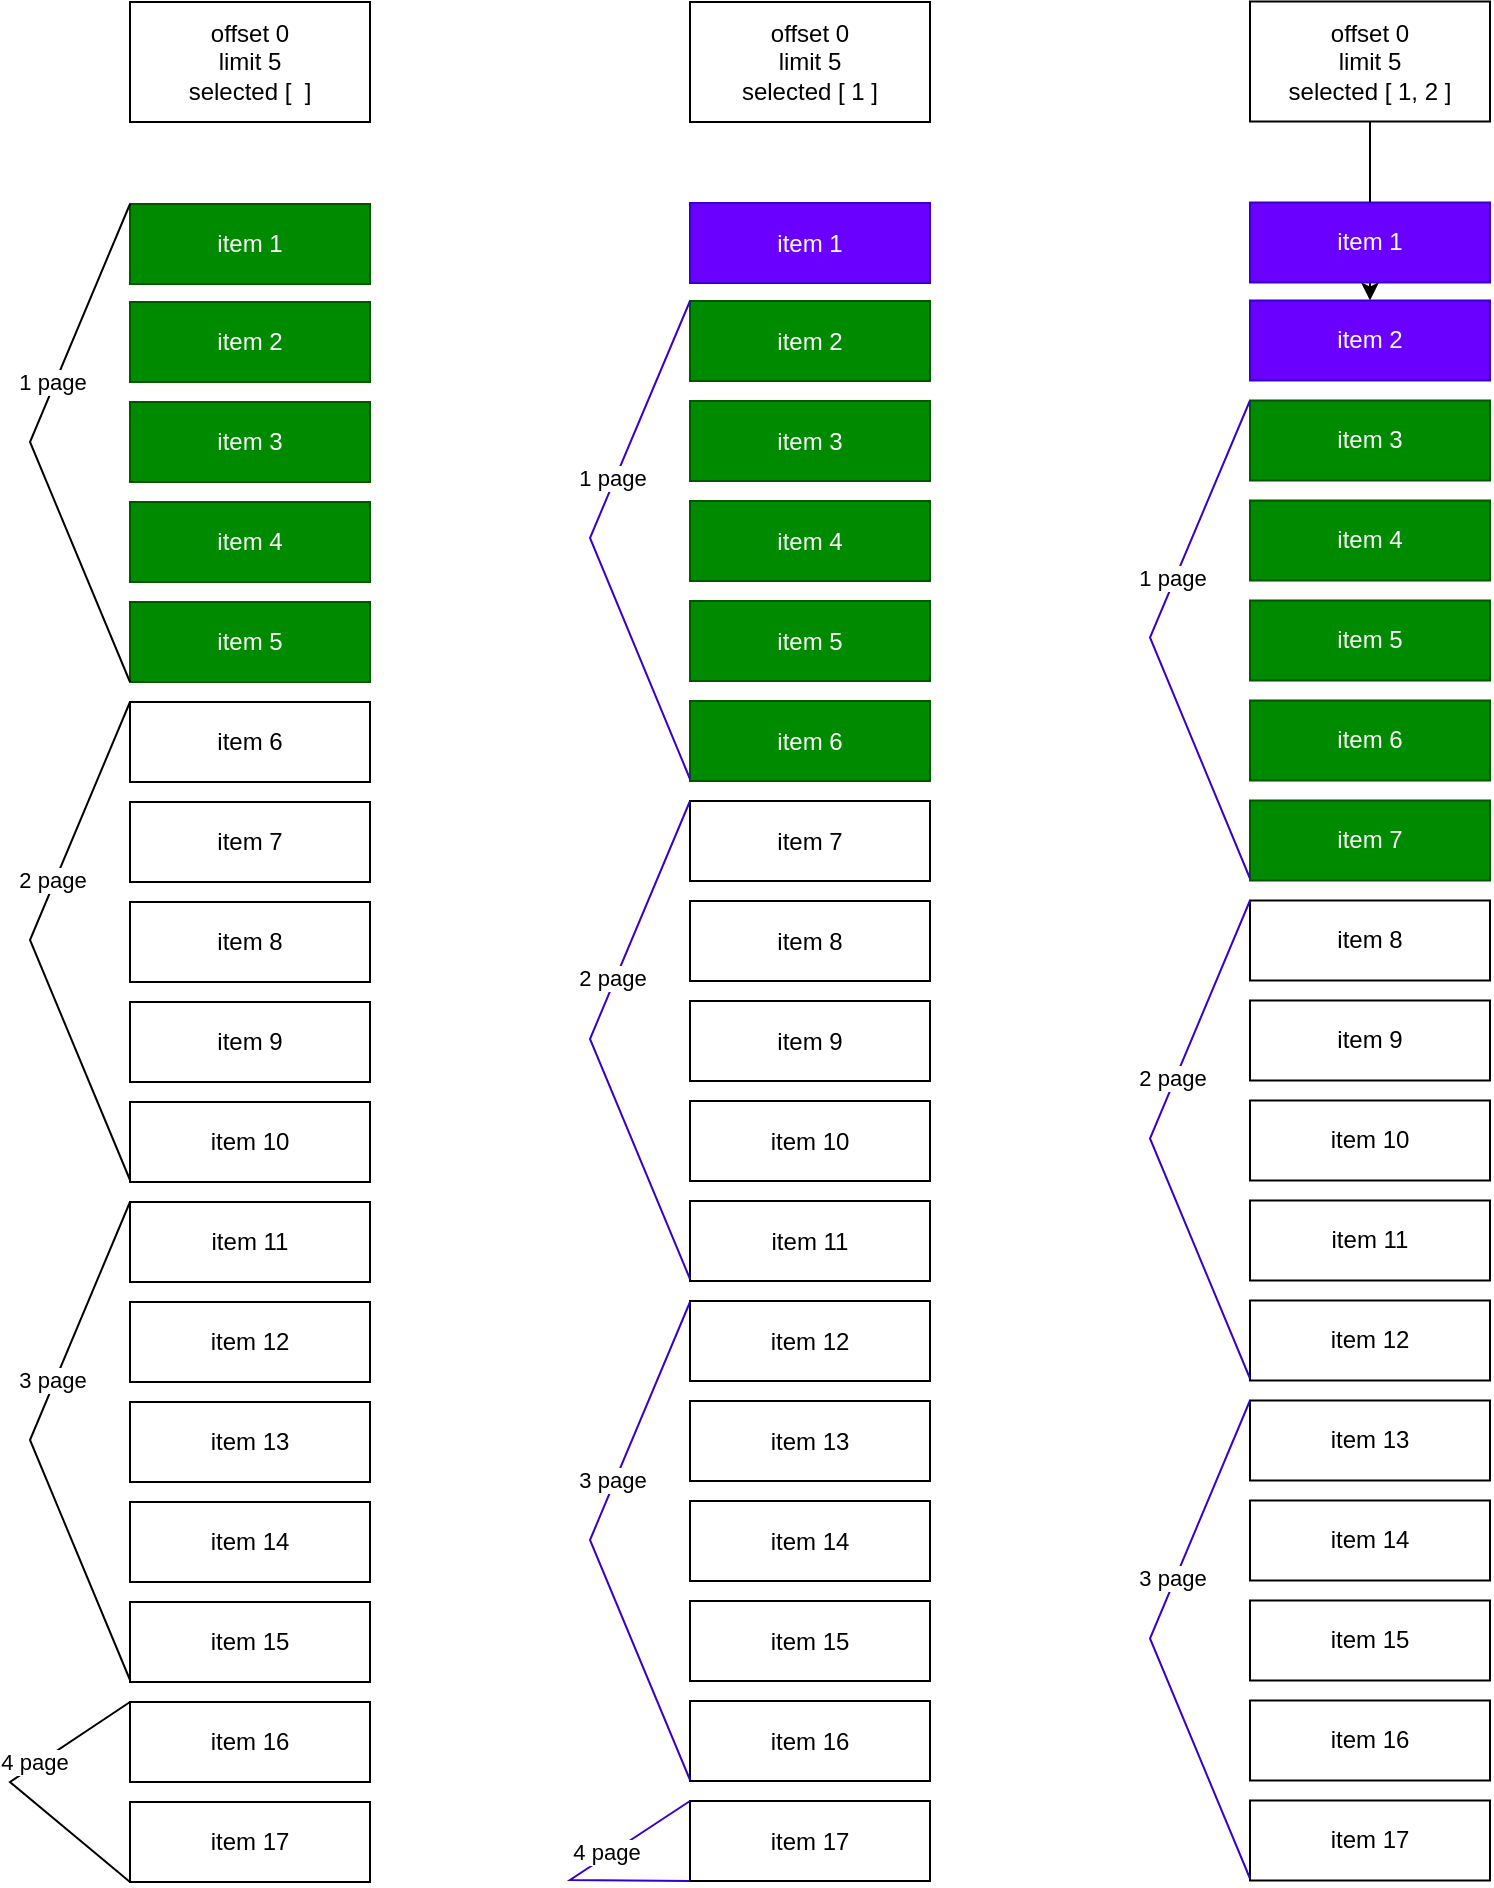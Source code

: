 <mxfile version="21.3.6" type="github">
  <diagram name="Страница 1" id="62127BnPsHwzciFZ_1Po">
    <mxGraphModel dx="1238" dy="1853" grid="1" gridSize="10" guides="1" tooltips="1" connect="1" arrows="1" fold="1" page="1" pageScale="1" pageWidth="827" pageHeight="1169" math="0" shadow="0">
      <root>
        <mxCell id="0" />
        <mxCell id="1" parent="0" />
        <mxCell id="5GAbooudRVSwDortp3kw-1" value="item 1" style="rounded=0;whiteSpace=wrap;html=1;fillColor=#008a00;fontColor=#ffffff;strokeColor=#005700;" vertex="1" parent="1">
          <mxGeometry x="80" y="41" width="120" height="40" as="geometry" />
        </mxCell>
        <mxCell id="5GAbooudRVSwDortp3kw-2" value="item 2" style="rounded=0;whiteSpace=wrap;html=1;fillColor=#008a00;fontColor=#ffffff;strokeColor=#005700;" vertex="1" parent="1">
          <mxGeometry x="80" y="90" width="120" height="40" as="geometry" />
        </mxCell>
        <mxCell id="5GAbooudRVSwDortp3kw-3" value="item 5" style="rounded=0;whiteSpace=wrap;html=1;fillColor=#008a00;fontColor=#ffffff;strokeColor=#005700;" vertex="1" parent="1">
          <mxGeometry x="80" y="240" width="120" height="40" as="geometry" />
        </mxCell>
        <mxCell id="5GAbooudRVSwDortp3kw-4" value="item 3" style="rounded=0;whiteSpace=wrap;html=1;fillColor=#008a00;fontColor=#ffffff;strokeColor=#005700;" vertex="1" parent="1">
          <mxGeometry x="80" y="140" width="120" height="40" as="geometry" />
        </mxCell>
        <mxCell id="5GAbooudRVSwDortp3kw-5" value="item 4" style="rounded=0;whiteSpace=wrap;html=1;fillColor=#008a00;fontColor=#ffffff;strokeColor=#005700;" vertex="1" parent="1">
          <mxGeometry x="80" y="190" width="120" height="40" as="geometry" />
        </mxCell>
        <mxCell id="5GAbooudRVSwDortp3kw-6" value="item 6" style="rounded=0;whiteSpace=wrap;html=1;" vertex="1" parent="1">
          <mxGeometry x="80" y="290" width="120" height="40" as="geometry" />
        </mxCell>
        <mxCell id="5GAbooudRVSwDortp3kw-9" value="item 7" style="rounded=0;whiteSpace=wrap;html=1;" vertex="1" parent="1">
          <mxGeometry x="80" y="340" width="120" height="40" as="geometry" />
        </mxCell>
        <mxCell id="5GAbooudRVSwDortp3kw-10" value="item 8" style="rounded=0;whiteSpace=wrap;html=1;" vertex="1" parent="1">
          <mxGeometry x="80" y="390" width="120" height="40" as="geometry" />
        </mxCell>
        <mxCell id="5GAbooudRVSwDortp3kw-11" value="item 9" style="rounded=0;whiteSpace=wrap;html=1;" vertex="1" parent="1">
          <mxGeometry x="80" y="440" width="120" height="40" as="geometry" />
        </mxCell>
        <mxCell id="5GAbooudRVSwDortp3kw-12" value="item 10" style="rounded=0;whiteSpace=wrap;html=1;" vertex="1" parent="1">
          <mxGeometry x="80" y="490" width="120" height="40" as="geometry" />
        </mxCell>
        <mxCell id="5GAbooudRVSwDortp3kw-13" value="item 11" style="rounded=0;whiteSpace=wrap;html=1;" vertex="1" parent="1">
          <mxGeometry x="80" y="540" width="120" height="40" as="geometry" />
        </mxCell>
        <mxCell id="5GAbooudRVSwDortp3kw-15" value="item 12" style="rounded=0;whiteSpace=wrap;html=1;" vertex="1" parent="1">
          <mxGeometry x="80" y="590" width="120" height="40" as="geometry" />
        </mxCell>
        <mxCell id="5GAbooudRVSwDortp3kw-16" value="item 14" style="rounded=0;whiteSpace=wrap;html=1;" vertex="1" parent="1">
          <mxGeometry x="80" y="690" width="120" height="40" as="geometry" />
        </mxCell>
        <mxCell id="5GAbooudRVSwDortp3kw-17" value="item 13" style="rounded=0;whiteSpace=wrap;html=1;" vertex="1" parent="1">
          <mxGeometry x="80" y="640" width="120" height="40" as="geometry" />
        </mxCell>
        <mxCell id="5GAbooudRVSwDortp3kw-18" value="item 15" style="rounded=0;whiteSpace=wrap;html=1;" vertex="1" parent="1">
          <mxGeometry x="80" y="740" width="120" height="40" as="geometry" />
        </mxCell>
        <mxCell id="5GAbooudRVSwDortp3kw-19" value="item 16" style="rounded=0;whiteSpace=wrap;html=1;" vertex="1" parent="1">
          <mxGeometry x="80" y="790" width="120" height="40" as="geometry" />
        </mxCell>
        <mxCell id="5GAbooudRVSwDortp3kw-20" value="item 17" style="rounded=0;whiteSpace=wrap;html=1;" vertex="1" parent="1">
          <mxGeometry x="80" y="840" width="120" height="40" as="geometry" />
        </mxCell>
        <mxCell id="5GAbooudRVSwDortp3kw-21" value="" style="endArrow=none;html=1;rounded=0;exitX=0;exitY=1;exitDx=0;exitDy=0;entryX=0;entryY=0;entryDx=0;entryDy=0;" edge="1" parent="1" source="5GAbooudRVSwDortp3kw-3" target="5GAbooudRVSwDortp3kw-1">
          <mxGeometry width="50" height="50" relative="1" as="geometry">
            <mxPoint x="40" y="280" as="sourcePoint" />
            <mxPoint x="40" y="40" as="targetPoint" />
            <Array as="points">
              <mxPoint x="30" y="160" />
            </Array>
          </mxGeometry>
        </mxCell>
        <mxCell id="5GAbooudRVSwDortp3kw-22" value="1 page" style="edgeLabel;html=1;align=center;verticalAlign=middle;resizable=0;points=[];" vertex="1" connectable="0" parent="5GAbooudRVSwDortp3kw-21">
          <mxGeometry x="0.25" y="2" relative="1" as="geometry">
            <mxPoint as="offset" />
          </mxGeometry>
        </mxCell>
        <mxCell id="5GAbooudRVSwDortp3kw-23" value="" style="endArrow=none;html=1;rounded=0;exitX=0;exitY=1;exitDx=0;exitDy=0;entryX=0;entryY=0;entryDx=0;entryDy=0;" edge="1" parent="1">
          <mxGeometry width="50" height="50" relative="1" as="geometry">
            <mxPoint x="80" y="529" as="sourcePoint" />
            <mxPoint x="80" y="290" as="targetPoint" />
            <Array as="points">
              <mxPoint x="30" y="409" />
            </Array>
          </mxGeometry>
        </mxCell>
        <mxCell id="5GAbooudRVSwDortp3kw-24" value="2 page" style="edgeLabel;html=1;align=center;verticalAlign=middle;resizable=0;points=[];" vertex="1" connectable="0" parent="5GAbooudRVSwDortp3kw-23">
          <mxGeometry x="0.25" y="2" relative="1" as="geometry">
            <mxPoint as="offset" />
          </mxGeometry>
        </mxCell>
        <mxCell id="5GAbooudRVSwDortp3kw-25" value="" style="endArrow=none;html=1;rounded=0;exitX=0;exitY=1;exitDx=0;exitDy=0;entryX=0;entryY=0;entryDx=0;entryDy=0;" edge="1" parent="1">
          <mxGeometry width="50" height="50" relative="1" as="geometry">
            <mxPoint x="80" y="779" as="sourcePoint" />
            <mxPoint x="80" y="540" as="targetPoint" />
            <Array as="points">
              <mxPoint x="30" y="659" />
            </Array>
          </mxGeometry>
        </mxCell>
        <mxCell id="5GAbooudRVSwDortp3kw-26" value="3 page" style="edgeLabel;html=1;align=center;verticalAlign=middle;resizable=0;points=[];" vertex="1" connectable="0" parent="5GAbooudRVSwDortp3kw-25">
          <mxGeometry x="0.25" y="2" relative="1" as="geometry">
            <mxPoint as="offset" />
          </mxGeometry>
        </mxCell>
        <mxCell id="5GAbooudRVSwDortp3kw-27" value="" style="endArrow=none;html=1;rounded=0;exitX=0;exitY=1;exitDx=0;exitDy=0;entryX=0;entryY=0;entryDx=0;entryDy=0;" edge="1" parent="1" source="5GAbooudRVSwDortp3kw-20" target="5GAbooudRVSwDortp3kw-19">
          <mxGeometry width="50" height="50" relative="1" as="geometry">
            <mxPoint x="60" y="1009" as="sourcePoint" />
            <mxPoint x="60" y="770" as="targetPoint" />
            <Array as="points">
              <mxPoint x="20" y="830" />
            </Array>
          </mxGeometry>
        </mxCell>
        <mxCell id="5GAbooudRVSwDortp3kw-28" value="4 page" style="edgeLabel;html=1;align=center;verticalAlign=middle;resizable=0;points=[];" vertex="1" connectable="0" parent="5GAbooudRVSwDortp3kw-27">
          <mxGeometry x="0.25" y="2" relative="1" as="geometry">
            <mxPoint as="offset" />
          </mxGeometry>
        </mxCell>
        <mxCell id="5GAbooudRVSwDortp3kw-29" value="offset 0&lt;br&gt;limit 5&lt;br&gt;selected [&amp;nbsp; ]" style="rounded=0;whiteSpace=wrap;html=1;" vertex="1" parent="1">
          <mxGeometry x="80" y="-60" width="120" height="60" as="geometry" />
        </mxCell>
        <mxCell id="5GAbooudRVSwDortp3kw-30" value="offset 0&lt;br&gt;limit 5&lt;br&gt;selected [ 1 ]" style="rounded=0;whiteSpace=wrap;html=1;" vertex="1" parent="1">
          <mxGeometry x="360" y="-60" width="120" height="60" as="geometry" />
        </mxCell>
        <mxCell id="5GAbooudRVSwDortp3kw-56" value="item 1" style="rounded=0;whiteSpace=wrap;html=1;fillColor=#6a00ff;fontColor=#ffffff;strokeColor=#3700CC;" vertex="1" parent="1">
          <mxGeometry x="360" y="40.5" width="120" height="40" as="geometry" />
        </mxCell>
        <mxCell id="5GAbooudRVSwDortp3kw-57" value="item 2" style="rounded=0;whiteSpace=wrap;html=1;fillColor=#008a00;fontColor=#ffffff;strokeColor=#005700;" vertex="1" parent="1">
          <mxGeometry x="360" y="89.5" width="120" height="40" as="geometry" />
        </mxCell>
        <mxCell id="5GAbooudRVSwDortp3kw-58" value="item 5" style="rounded=0;whiteSpace=wrap;html=1;fillColor=#008a00;fontColor=#ffffff;strokeColor=#005700;" vertex="1" parent="1">
          <mxGeometry x="360" y="239.5" width="120" height="40" as="geometry" />
        </mxCell>
        <mxCell id="5GAbooudRVSwDortp3kw-59" value="item 3" style="rounded=0;whiteSpace=wrap;html=1;fillColor=#008a00;fontColor=#ffffff;strokeColor=#005700;" vertex="1" parent="1">
          <mxGeometry x="360" y="139.5" width="120" height="40" as="geometry" />
        </mxCell>
        <mxCell id="5GAbooudRVSwDortp3kw-60" value="item 4" style="rounded=0;whiteSpace=wrap;html=1;fillColor=#008a00;fontColor=#ffffff;strokeColor=#005700;" vertex="1" parent="1">
          <mxGeometry x="360" y="189.5" width="120" height="40" as="geometry" />
        </mxCell>
        <mxCell id="5GAbooudRVSwDortp3kw-61" value="item 6" style="rounded=0;whiteSpace=wrap;html=1;fillColor=#008a00;fontColor=#ffffff;strokeColor=#005700;" vertex="1" parent="1">
          <mxGeometry x="360" y="289.5" width="120" height="40" as="geometry" />
        </mxCell>
        <mxCell id="5GAbooudRVSwDortp3kw-62" value="item 7" style="rounded=0;whiteSpace=wrap;html=1;" vertex="1" parent="1">
          <mxGeometry x="360" y="339.5" width="120" height="40" as="geometry" />
        </mxCell>
        <mxCell id="5GAbooudRVSwDortp3kw-63" value="item 8" style="rounded=0;whiteSpace=wrap;html=1;" vertex="1" parent="1">
          <mxGeometry x="360" y="389.5" width="120" height="40" as="geometry" />
        </mxCell>
        <mxCell id="5GAbooudRVSwDortp3kw-64" value="item 9" style="rounded=0;whiteSpace=wrap;html=1;" vertex="1" parent="1">
          <mxGeometry x="360" y="439.5" width="120" height="40" as="geometry" />
        </mxCell>
        <mxCell id="5GAbooudRVSwDortp3kw-65" value="item 10" style="rounded=0;whiteSpace=wrap;html=1;" vertex="1" parent="1">
          <mxGeometry x="360" y="489.5" width="120" height="40" as="geometry" />
        </mxCell>
        <mxCell id="5GAbooudRVSwDortp3kw-66" value="item 11" style="rounded=0;whiteSpace=wrap;html=1;" vertex="1" parent="1">
          <mxGeometry x="360" y="539.5" width="120" height="40" as="geometry" />
        </mxCell>
        <mxCell id="5GAbooudRVSwDortp3kw-67" value="item 12" style="rounded=0;whiteSpace=wrap;html=1;" vertex="1" parent="1">
          <mxGeometry x="360" y="589.5" width="120" height="40" as="geometry" />
        </mxCell>
        <mxCell id="5GAbooudRVSwDortp3kw-68" value="item 14" style="rounded=0;whiteSpace=wrap;html=1;" vertex="1" parent="1">
          <mxGeometry x="360" y="689.5" width="120" height="40" as="geometry" />
        </mxCell>
        <mxCell id="5GAbooudRVSwDortp3kw-69" value="item 13" style="rounded=0;whiteSpace=wrap;html=1;" vertex="1" parent="1">
          <mxGeometry x="360" y="639.5" width="120" height="40" as="geometry" />
        </mxCell>
        <mxCell id="5GAbooudRVSwDortp3kw-70" value="item 15" style="rounded=0;whiteSpace=wrap;html=1;" vertex="1" parent="1">
          <mxGeometry x="360" y="739.5" width="120" height="40" as="geometry" />
        </mxCell>
        <mxCell id="5GAbooudRVSwDortp3kw-71" value="item 16" style="rounded=0;whiteSpace=wrap;html=1;" vertex="1" parent="1">
          <mxGeometry x="360" y="789.5" width="120" height="40" as="geometry" />
        </mxCell>
        <mxCell id="5GAbooudRVSwDortp3kw-72" value="item 17" style="rounded=0;whiteSpace=wrap;html=1;" vertex="1" parent="1">
          <mxGeometry x="360" y="839.5" width="120" height="40" as="geometry" />
        </mxCell>
        <mxCell id="5GAbooudRVSwDortp3kw-81" value="" style="endArrow=none;html=1;rounded=0;exitX=0;exitY=1;exitDx=0;exitDy=0;entryX=0;entryY=0;entryDx=0;entryDy=0;fillColor=#6a00ff;strokeColor=#3700CC;" edge="1" parent="1">
          <mxGeometry width="50" height="50" relative="1" as="geometry">
            <mxPoint x="360" y="328.5" as="sourcePoint" />
            <mxPoint x="360" y="89.5" as="targetPoint" />
            <Array as="points">
              <mxPoint x="310" y="208" />
            </Array>
          </mxGeometry>
        </mxCell>
        <mxCell id="5GAbooudRVSwDortp3kw-82" value="1 page" style="edgeLabel;html=1;align=center;verticalAlign=middle;resizable=0;points=[];" vertex="1" connectable="0" parent="5GAbooudRVSwDortp3kw-81">
          <mxGeometry x="0.25" y="2" relative="1" as="geometry">
            <mxPoint as="offset" />
          </mxGeometry>
        </mxCell>
        <mxCell id="5GAbooudRVSwDortp3kw-83" value="" style="endArrow=none;html=1;rounded=0;exitX=0;exitY=1;exitDx=0;exitDy=0;entryX=0;entryY=0;entryDx=0;entryDy=0;fillColor=#6a00ff;strokeColor=#3700CC;" edge="1" parent="1">
          <mxGeometry width="50" height="50" relative="1" as="geometry">
            <mxPoint x="360" y="578.5" as="sourcePoint" />
            <mxPoint x="360" y="339.5" as="targetPoint" />
            <Array as="points">
              <mxPoint x="310" y="458.5" />
            </Array>
          </mxGeometry>
        </mxCell>
        <mxCell id="5GAbooudRVSwDortp3kw-84" value="2 page" style="edgeLabel;html=1;align=center;verticalAlign=middle;resizable=0;points=[];" vertex="1" connectable="0" parent="5GAbooudRVSwDortp3kw-83">
          <mxGeometry x="0.25" y="2" relative="1" as="geometry">
            <mxPoint as="offset" />
          </mxGeometry>
        </mxCell>
        <mxCell id="5GAbooudRVSwDortp3kw-85" value="" style="endArrow=none;html=1;rounded=0;exitX=0;exitY=1;exitDx=0;exitDy=0;entryX=0;entryY=0;entryDx=0;entryDy=0;fillColor=#6a00ff;strokeColor=#3700CC;" edge="1" parent="1">
          <mxGeometry width="50" height="50" relative="1" as="geometry">
            <mxPoint x="360" y="829" as="sourcePoint" />
            <mxPoint x="360" y="590" as="targetPoint" />
            <Array as="points">
              <mxPoint x="310" y="709" />
            </Array>
          </mxGeometry>
        </mxCell>
        <mxCell id="5GAbooudRVSwDortp3kw-86" value="3 page" style="edgeLabel;html=1;align=center;verticalAlign=middle;resizable=0;points=[];" vertex="1" connectable="0" parent="5GAbooudRVSwDortp3kw-85">
          <mxGeometry x="0.25" y="2" relative="1" as="geometry">
            <mxPoint as="offset" />
          </mxGeometry>
        </mxCell>
        <mxCell id="5GAbooudRVSwDortp3kw-87" value="" style="endArrow=none;html=1;rounded=0;exitX=0;exitY=1;exitDx=0;exitDy=0;entryX=0;entryY=0;entryDx=0;entryDy=0;fillColor=#6a00ff;strokeColor=#3700CC;" edge="1" parent="1" source="5GAbooudRVSwDortp3kw-72">
          <mxGeometry width="50" height="50" relative="1" as="geometry">
            <mxPoint x="360" y="929.5" as="sourcePoint" />
            <mxPoint x="360" y="839.5" as="targetPoint" />
            <Array as="points">
              <mxPoint x="300" y="879" />
            </Array>
          </mxGeometry>
        </mxCell>
        <mxCell id="5GAbooudRVSwDortp3kw-88" value="4 page" style="edgeLabel;html=1;align=center;verticalAlign=middle;resizable=0;points=[];" vertex="1" connectable="0" parent="5GAbooudRVSwDortp3kw-87">
          <mxGeometry x="0.25" y="2" relative="1" as="geometry">
            <mxPoint as="offset" />
          </mxGeometry>
        </mxCell>
        <mxCell id="5GAbooudRVSwDortp3kw-141" value="" style="edgeStyle=orthogonalEdgeStyle;rounded=0;orthogonalLoop=1;jettySize=auto;html=1;" edge="1" parent="1" source="5GAbooudRVSwDortp3kw-115" target="5GAbooudRVSwDortp3kw-117">
          <mxGeometry relative="1" as="geometry" />
        </mxCell>
        <mxCell id="5GAbooudRVSwDortp3kw-115" value="offset 0&lt;br&gt;limit 5&lt;br&gt;selected [ 1, 2 ]" style="rounded=0;whiteSpace=wrap;html=1;" vertex="1" parent="1">
          <mxGeometry x="640" y="-60.25" width="120" height="60" as="geometry" />
        </mxCell>
        <mxCell id="5GAbooudRVSwDortp3kw-116" value="item 1" style="rounded=0;whiteSpace=wrap;html=1;fillColor=#6a00ff;fontColor=#ffffff;strokeColor=#3700CC;" vertex="1" parent="1">
          <mxGeometry x="640" y="40.25" width="120" height="40" as="geometry" />
        </mxCell>
        <mxCell id="5GAbooudRVSwDortp3kw-117" value="item 2" style="rounded=0;whiteSpace=wrap;html=1;fillColor=#6a00ff;fontColor=#ffffff;strokeColor=#3700CC;" vertex="1" parent="1">
          <mxGeometry x="640" y="89.25" width="120" height="40" as="geometry" />
        </mxCell>
        <mxCell id="5GAbooudRVSwDortp3kw-118" value="item 5" style="rounded=0;whiteSpace=wrap;html=1;fillColor=#008a00;fontColor=#ffffff;strokeColor=#005700;" vertex="1" parent="1">
          <mxGeometry x="640" y="239.25" width="120" height="40" as="geometry" />
        </mxCell>
        <mxCell id="5GAbooudRVSwDortp3kw-119" value="item 3" style="rounded=0;whiteSpace=wrap;html=1;fillColor=#008a00;fontColor=#ffffff;strokeColor=#005700;" vertex="1" parent="1">
          <mxGeometry x="640" y="139.25" width="120" height="40" as="geometry" />
        </mxCell>
        <mxCell id="5GAbooudRVSwDortp3kw-120" value="item 4" style="rounded=0;whiteSpace=wrap;html=1;fillColor=#008a00;fontColor=#ffffff;strokeColor=#005700;" vertex="1" parent="1">
          <mxGeometry x="640" y="189.25" width="120" height="40" as="geometry" />
        </mxCell>
        <mxCell id="5GAbooudRVSwDortp3kw-121" value="item 6" style="rounded=0;whiteSpace=wrap;html=1;fillColor=#008a00;fontColor=#ffffff;strokeColor=#005700;" vertex="1" parent="1">
          <mxGeometry x="640" y="289.25" width="120" height="40" as="geometry" />
        </mxCell>
        <mxCell id="5GAbooudRVSwDortp3kw-122" value="item 7" style="rounded=0;whiteSpace=wrap;html=1;fillColor=#008a00;fontColor=#ffffff;strokeColor=#005700;" vertex="1" parent="1">
          <mxGeometry x="640" y="339.25" width="120" height="40" as="geometry" />
        </mxCell>
        <mxCell id="5GAbooudRVSwDortp3kw-123" value="item 8" style="rounded=0;whiteSpace=wrap;html=1;" vertex="1" parent="1">
          <mxGeometry x="640" y="389.25" width="120" height="40" as="geometry" />
        </mxCell>
        <mxCell id="5GAbooudRVSwDortp3kw-124" value="item 9" style="rounded=0;whiteSpace=wrap;html=1;" vertex="1" parent="1">
          <mxGeometry x="640" y="439.25" width="120" height="40" as="geometry" />
        </mxCell>
        <mxCell id="5GAbooudRVSwDortp3kw-125" value="item 10" style="rounded=0;whiteSpace=wrap;html=1;" vertex="1" parent="1">
          <mxGeometry x="640" y="489.25" width="120" height="40" as="geometry" />
        </mxCell>
        <mxCell id="5GAbooudRVSwDortp3kw-126" value="item 11" style="rounded=0;whiteSpace=wrap;html=1;" vertex="1" parent="1">
          <mxGeometry x="640" y="539.25" width="120" height="40" as="geometry" />
        </mxCell>
        <mxCell id="5GAbooudRVSwDortp3kw-127" value="item 12" style="rounded=0;whiteSpace=wrap;html=1;" vertex="1" parent="1">
          <mxGeometry x="640" y="589.25" width="120" height="40" as="geometry" />
        </mxCell>
        <mxCell id="5GAbooudRVSwDortp3kw-128" value="item 14" style="rounded=0;whiteSpace=wrap;html=1;" vertex="1" parent="1">
          <mxGeometry x="640" y="689.25" width="120" height="40" as="geometry" />
        </mxCell>
        <mxCell id="5GAbooudRVSwDortp3kw-129" value="item 13" style="rounded=0;whiteSpace=wrap;html=1;" vertex="1" parent="1">
          <mxGeometry x="640" y="639.25" width="120" height="40" as="geometry" />
        </mxCell>
        <mxCell id="5GAbooudRVSwDortp3kw-130" value="item 15" style="rounded=0;whiteSpace=wrap;html=1;" vertex="1" parent="1">
          <mxGeometry x="640" y="739.25" width="120" height="40" as="geometry" />
        </mxCell>
        <mxCell id="5GAbooudRVSwDortp3kw-131" value="item 16" style="rounded=0;whiteSpace=wrap;html=1;" vertex="1" parent="1">
          <mxGeometry x="640" y="789.25" width="120" height="40" as="geometry" />
        </mxCell>
        <mxCell id="5GAbooudRVSwDortp3kw-132" value="item 17" style="rounded=0;whiteSpace=wrap;html=1;" vertex="1" parent="1">
          <mxGeometry x="640" y="839.25" width="120" height="40" as="geometry" />
        </mxCell>
        <mxCell id="5GAbooudRVSwDortp3kw-133" value="" style="endArrow=none;html=1;rounded=0;exitX=0;exitY=1;exitDx=0;exitDy=0;entryX=0;entryY=0;entryDx=0;entryDy=0;fillColor=#6a00ff;strokeColor=#3700CC;" edge="1" parent="1">
          <mxGeometry width="50" height="50" relative="1" as="geometry">
            <mxPoint x="640" y="378.25" as="sourcePoint" />
            <mxPoint x="640" y="139.25" as="targetPoint" />
            <Array as="points">
              <mxPoint x="590" y="257.75" />
            </Array>
          </mxGeometry>
        </mxCell>
        <mxCell id="5GAbooudRVSwDortp3kw-134" value="1 page" style="edgeLabel;html=1;align=center;verticalAlign=middle;resizable=0;points=[];" vertex="1" connectable="0" parent="5GAbooudRVSwDortp3kw-133">
          <mxGeometry x="0.25" y="2" relative="1" as="geometry">
            <mxPoint as="offset" />
          </mxGeometry>
        </mxCell>
        <mxCell id="5GAbooudRVSwDortp3kw-135" value="" style="endArrow=none;html=1;rounded=0;exitX=0;exitY=1;exitDx=0;exitDy=0;entryX=0;entryY=0;entryDx=0;entryDy=0;fillColor=#6a00ff;strokeColor=#3700CC;" edge="1" parent="1">
          <mxGeometry width="50" height="50" relative="1" as="geometry">
            <mxPoint x="640" y="628.25" as="sourcePoint" />
            <mxPoint x="640" y="389.25" as="targetPoint" />
            <Array as="points">
              <mxPoint x="590" y="508.25" />
            </Array>
          </mxGeometry>
        </mxCell>
        <mxCell id="5GAbooudRVSwDortp3kw-136" value="2 page" style="edgeLabel;html=1;align=center;verticalAlign=middle;resizable=0;points=[];" vertex="1" connectable="0" parent="5GAbooudRVSwDortp3kw-135">
          <mxGeometry x="0.25" y="2" relative="1" as="geometry">
            <mxPoint as="offset" />
          </mxGeometry>
        </mxCell>
        <mxCell id="5GAbooudRVSwDortp3kw-137" value="" style="endArrow=none;html=1;rounded=0;exitX=0;exitY=1;exitDx=0;exitDy=0;entryX=0;entryY=0;entryDx=0;entryDy=0;fillColor=#6a00ff;strokeColor=#3700CC;" edge="1" parent="1">
          <mxGeometry width="50" height="50" relative="1" as="geometry">
            <mxPoint x="640" y="878.25" as="sourcePoint" />
            <mxPoint x="640" y="639.25" as="targetPoint" />
            <Array as="points">
              <mxPoint x="590" y="758.25" />
            </Array>
          </mxGeometry>
        </mxCell>
        <mxCell id="5GAbooudRVSwDortp3kw-138" value="3 page" style="edgeLabel;html=1;align=center;verticalAlign=middle;resizable=0;points=[];" vertex="1" connectable="0" parent="5GAbooudRVSwDortp3kw-137">
          <mxGeometry x="0.25" y="2" relative="1" as="geometry">
            <mxPoint as="offset" />
          </mxGeometry>
        </mxCell>
      </root>
    </mxGraphModel>
  </diagram>
</mxfile>

